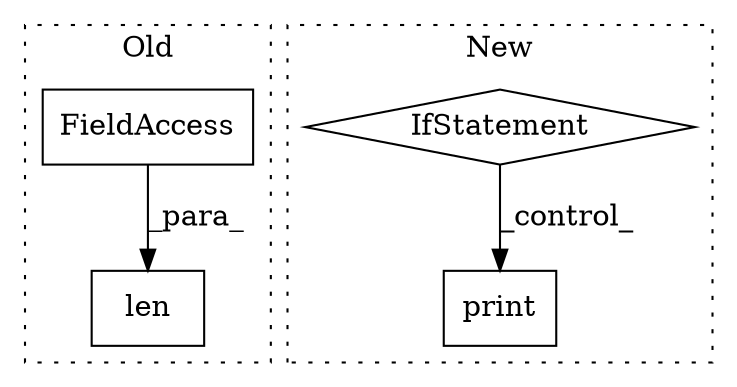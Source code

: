 digraph G {
subgraph cluster0 {
1 [label="len" a="32" s="2780,2840" l="4,1" shape="box"];
3 [label="FieldAccess" a="22" s="2784" l="56" shape="box"];
label = "Old";
style="dotted";
}
subgraph cluster1 {
2 [label="print" a="32" s="2840,2861" l="6,1" shape="box"];
4 [label="IfStatement" a="25" s="2814,2830" l="4,2" shape="diamond"];
label = "New";
style="dotted";
}
3 -> 1 [label="_para_"];
4 -> 2 [label="_control_"];
}